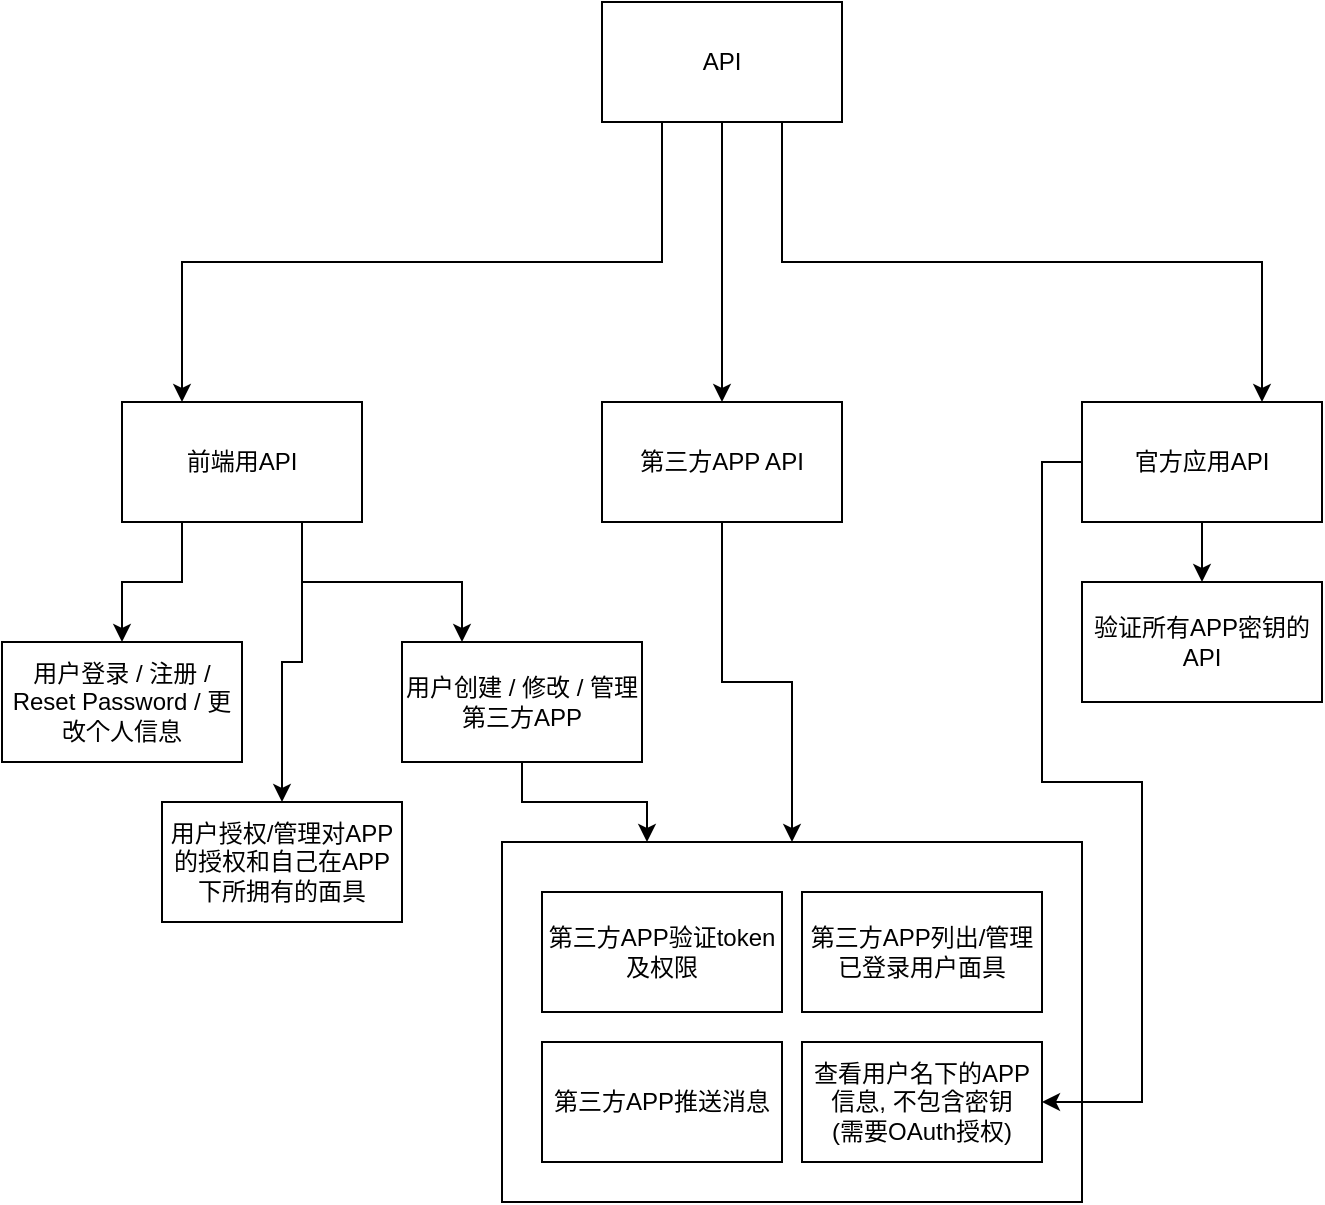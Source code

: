 <mxfile version="16.1.0" type="device"><diagram id="-ne2ErvoWtWLCB6HJGqE" name="Page-1"><mxGraphModel dx="782" dy="464" grid="1" gridSize="10" guides="1" tooltips="1" connect="1" arrows="1" fold="1" page="1" pageScale="1" pageWidth="827" pageHeight="1169" math="0" shadow="0"><root><mxCell id="0"/><mxCell id="1" parent="0"/><mxCell id="IN84wOCYoZZHBiR5_WlI-20" value="" style="rounded=0;whiteSpace=wrap;html=1;" vertex="1" parent="1"><mxGeometry x="290" y="500" width="290" height="180" as="geometry"/></mxCell><mxCell id="IN84wOCYoZZHBiR5_WlI-21" value="第三方APP验证token及权限" style="rounded=0;whiteSpace=wrap;html=1;" vertex="1" parent="1"><mxGeometry x="310" y="525" width="120" height="60" as="geometry"/></mxCell><mxCell id="IN84wOCYoZZHBiR5_WlI-22" value="第三方APP列出/管理已登录用户面具" style="rounded=0;whiteSpace=wrap;html=1;" vertex="1" parent="1"><mxGeometry x="440" y="525" width="120" height="60" as="geometry"/></mxCell><mxCell id="IN84wOCYoZZHBiR5_WlI-23" value="第三方APP推送消息" style="rounded=0;whiteSpace=wrap;html=1;" vertex="1" parent="1"><mxGeometry x="310" y="600" width="120" height="60" as="geometry"/></mxCell><mxCell id="IN84wOCYoZZHBiR5_WlI-2" style="edgeStyle=orthogonalEdgeStyle;rounded=0;orthogonalLoop=1;jettySize=auto;html=1;exitX=0.25;exitY=1;exitDx=0;exitDy=0;entryX=0.25;entryY=0;entryDx=0;entryDy=0;" edge="1" parent="1" source="IN84wOCYoZZHBiR5_WlI-1" target="IN84wOCYoZZHBiR5_WlI-3"><mxGeometry relative="1" as="geometry"><mxPoint x="70" y="260" as="targetPoint"/></mxGeometry></mxCell><mxCell id="IN84wOCYoZZHBiR5_WlI-5" style="edgeStyle=orthogonalEdgeStyle;rounded=0;orthogonalLoop=1;jettySize=auto;html=1;exitX=0.5;exitY=1;exitDx=0;exitDy=0;entryX=0.5;entryY=0;entryDx=0;entryDy=0;" edge="1" parent="1" source="IN84wOCYoZZHBiR5_WlI-1" target="IN84wOCYoZZHBiR5_WlI-4"><mxGeometry relative="1" as="geometry"/></mxCell><mxCell id="IN84wOCYoZZHBiR5_WlI-8" style="edgeStyle=orthogonalEdgeStyle;rounded=0;orthogonalLoop=1;jettySize=auto;html=1;exitX=0.75;exitY=1;exitDx=0;exitDy=0;entryX=0.75;entryY=0;entryDx=0;entryDy=0;" edge="1" parent="1" source="IN84wOCYoZZHBiR5_WlI-1" target="IN84wOCYoZZHBiR5_WlI-7"><mxGeometry relative="1" as="geometry"/></mxCell><mxCell id="IN84wOCYoZZHBiR5_WlI-1" value="API" style="rounded=0;whiteSpace=wrap;html=1;" vertex="1" parent="1"><mxGeometry x="340" y="80" width="120" height="60" as="geometry"/></mxCell><mxCell id="IN84wOCYoZZHBiR5_WlI-10" style="edgeStyle=orthogonalEdgeStyle;rounded=0;orthogonalLoop=1;jettySize=auto;html=1;exitX=0.25;exitY=1;exitDx=0;exitDy=0;entryX=0.5;entryY=0;entryDx=0;entryDy=0;" edge="1" parent="1" source="IN84wOCYoZZHBiR5_WlI-3" target="IN84wOCYoZZHBiR5_WlI-9"><mxGeometry relative="1" as="geometry"/></mxCell><mxCell id="IN84wOCYoZZHBiR5_WlI-12" style="edgeStyle=orthogonalEdgeStyle;rounded=0;orthogonalLoop=1;jettySize=auto;html=1;exitX=0.75;exitY=1;exitDx=0;exitDy=0;entryX=0.25;entryY=0;entryDx=0;entryDy=0;" edge="1" parent="1" source="IN84wOCYoZZHBiR5_WlI-3" target="IN84wOCYoZZHBiR5_WlI-11"><mxGeometry relative="1" as="geometry"/></mxCell><mxCell id="IN84wOCYoZZHBiR5_WlI-15" style="edgeStyle=orthogonalEdgeStyle;rounded=0;orthogonalLoop=1;jettySize=auto;html=1;exitX=0.75;exitY=1;exitDx=0;exitDy=0;entryX=0.5;entryY=0;entryDx=0;entryDy=0;" edge="1" parent="1" source="IN84wOCYoZZHBiR5_WlI-3" target="IN84wOCYoZZHBiR5_WlI-13"><mxGeometry relative="1" as="geometry"/></mxCell><mxCell id="IN84wOCYoZZHBiR5_WlI-3" value="前端用API" style="rounded=0;whiteSpace=wrap;html=1;" vertex="1" parent="1"><mxGeometry x="100" y="280" width="120" height="60" as="geometry"/></mxCell><mxCell id="IN84wOCYoZZHBiR5_WlI-25" style="edgeStyle=orthogonalEdgeStyle;rounded=0;orthogonalLoop=1;jettySize=auto;html=1;exitX=0.5;exitY=1;exitDx=0;exitDy=0;entryX=0.5;entryY=0;entryDx=0;entryDy=0;" edge="1" parent="1" source="IN84wOCYoZZHBiR5_WlI-4" target="IN84wOCYoZZHBiR5_WlI-20"><mxGeometry relative="1" as="geometry"><mxPoint x="420" y="400" as="targetPoint"/></mxGeometry></mxCell><mxCell id="IN84wOCYoZZHBiR5_WlI-4" value="第三方APP API" style="rounded=0;whiteSpace=wrap;html=1;" vertex="1" parent="1"><mxGeometry x="340" y="280" width="120" height="60" as="geometry"/></mxCell><mxCell id="IN84wOCYoZZHBiR5_WlI-28" style="edgeStyle=orthogonalEdgeStyle;rounded=0;orthogonalLoop=1;jettySize=auto;html=1;exitX=0.5;exitY=1;exitDx=0;exitDy=0;" edge="1" parent="1" source="IN84wOCYoZZHBiR5_WlI-7" target="IN84wOCYoZZHBiR5_WlI-26"><mxGeometry relative="1" as="geometry"/></mxCell><mxCell id="IN84wOCYoZZHBiR5_WlI-30" style="edgeStyle=orthogonalEdgeStyle;rounded=0;orthogonalLoop=1;jettySize=auto;html=1;exitX=0;exitY=0.5;exitDx=0;exitDy=0;entryX=1;entryY=0.5;entryDx=0;entryDy=0;" edge="1" parent="1" source="IN84wOCYoZZHBiR5_WlI-7" target="IN84wOCYoZZHBiR5_WlI-29"><mxGeometry relative="1" as="geometry"><Array as="points"><mxPoint x="560" y="310"/><mxPoint x="560" y="470"/><mxPoint x="610" y="470"/><mxPoint x="610" y="630"/></Array></mxGeometry></mxCell><mxCell id="IN84wOCYoZZHBiR5_WlI-7" value="官方应用API" style="rounded=0;whiteSpace=wrap;html=1;" vertex="1" parent="1"><mxGeometry x="580" y="280" width="120" height="60" as="geometry"/></mxCell><mxCell id="IN84wOCYoZZHBiR5_WlI-9" value="用户登录 / 注册 / Reset Password / 更改个人信息" style="rounded=0;whiteSpace=wrap;html=1;" vertex="1" parent="1"><mxGeometry x="40" y="400" width="120" height="60" as="geometry"/></mxCell><mxCell id="IN84wOCYoZZHBiR5_WlI-24" style="edgeStyle=orthogonalEdgeStyle;rounded=0;orthogonalLoop=1;jettySize=auto;html=1;exitX=0.5;exitY=1;exitDx=0;exitDy=0;entryX=0.25;entryY=0;entryDx=0;entryDy=0;" edge="1" parent="1" source="IN84wOCYoZZHBiR5_WlI-11" target="IN84wOCYoZZHBiR5_WlI-20"><mxGeometry relative="1" as="geometry"/></mxCell><mxCell id="IN84wOCYoZZHBiR5_WlI-11" value="用户创建 / 修改 / 管理第三方APP" style="rounded=0;whiteSpace=wrap;html=1;" vertex="1" parent="1"><mxGeometry x="240" y="400" width="120" height="60" as="geometry"/></mxCell><mxCell id="IN84wOCYoZZHBiR5_WlI-13" value="用户授权/管理对APP的授权和自己在APP下所拥有的面具" style="rounded=0;whiteSpace=wrap;html=1;" vertex="1" parent="1"><mxGeometry x="120" y="480" width="120" height="60" as="geometry"/></mxCell><mxCell id="IN84wOCYoZZHBiR5_WlI-26" value="验证所有APP密钥的API" style="rounded=0;whiteSpace=wrap;html=1;" vertex="1" parent="1"><mxGeometry x="580" y="370" width="120" height="60" as="geometry"/></mxCell><mxCell id="IN84wOCYoZZHBiR5_WlI-29" value="&lt;div&gt;查看用户名下的APP信息, 不包含密钥&lt;br&gt;&lt;/div&gt;(需要OAuth授权)" style="rounded=0;whiteSpace=wrap;html=1;" vertex="1" parent="1"><mxGeometry x="440" y="600" width="120" height="60" as="geometry"/></mxCell></root></mxGraphModel></diagram></mxfile>